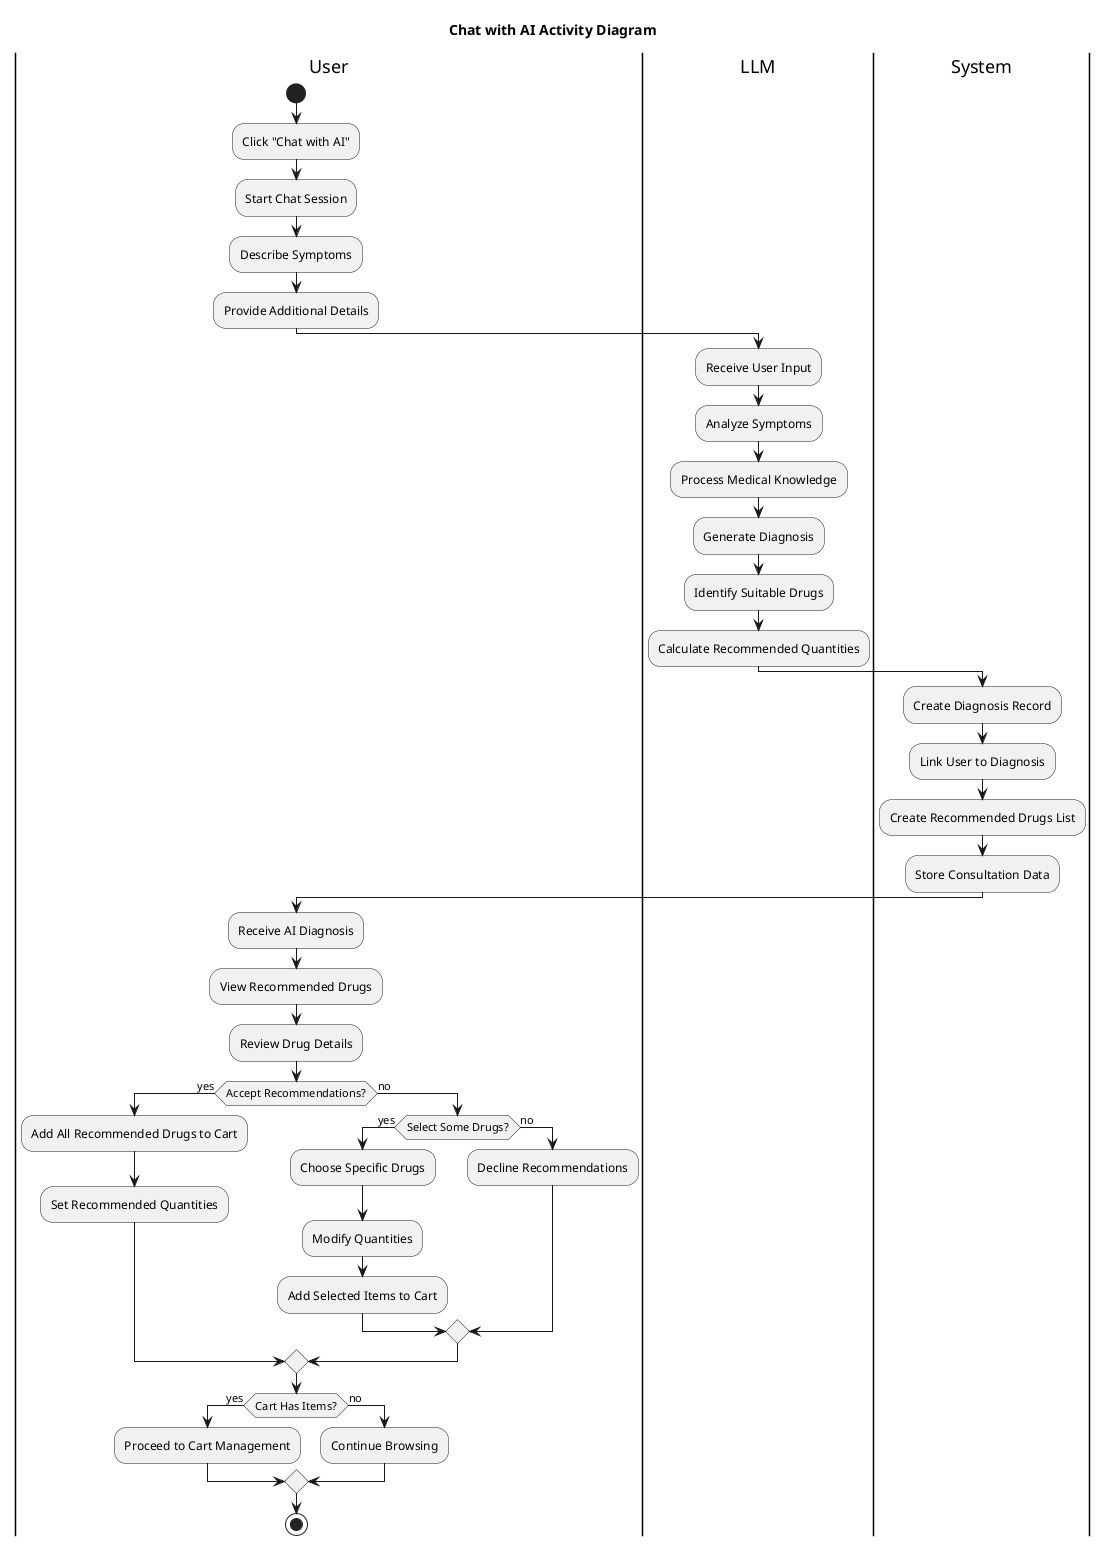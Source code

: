 @startuml chat-with-ai-activity
skinparam linetype spline
title Chat with AI Activity Diagram

|User|
start
:Click "Chat with AI";
:Start Chat Session;
:Describe Symptoms;
:Provide Additional Details;

|LLM|
:Receive User Input;
:Analyze Symptoms;
:Process Medical Knowledge;
:Generate Diagnosis;
:Identify Suitable Drugs;
:Calculate Recommended Quantities;

|System|
:Create Diagnosis Record;
:Link User to Diagnosis;
:Create Recommended Drugs List;
:Store Consultation Data;

|User|
:Receive AI Diagnosis;
:View Recommended Drugs;
:Review Drug Details;

if (Accept Recommendations?) then (yes)
  :Add All Recommended Drugs to Cart;
  :Set Recommended Quantities;
else (no)
  if (Select Some Drugs?) then (yes)
    :Choose Specific Drugs;
    :Modify Quantities;
    :Add Selected Items to Cart;
  else (no)
    :Decline Recommendations;
  endif
endif

if (Cart Has Items?) then (yes)
  :Proceed to Cart Management;
else (no)
  :Continue Browsing;
endif

stop
@enduml
